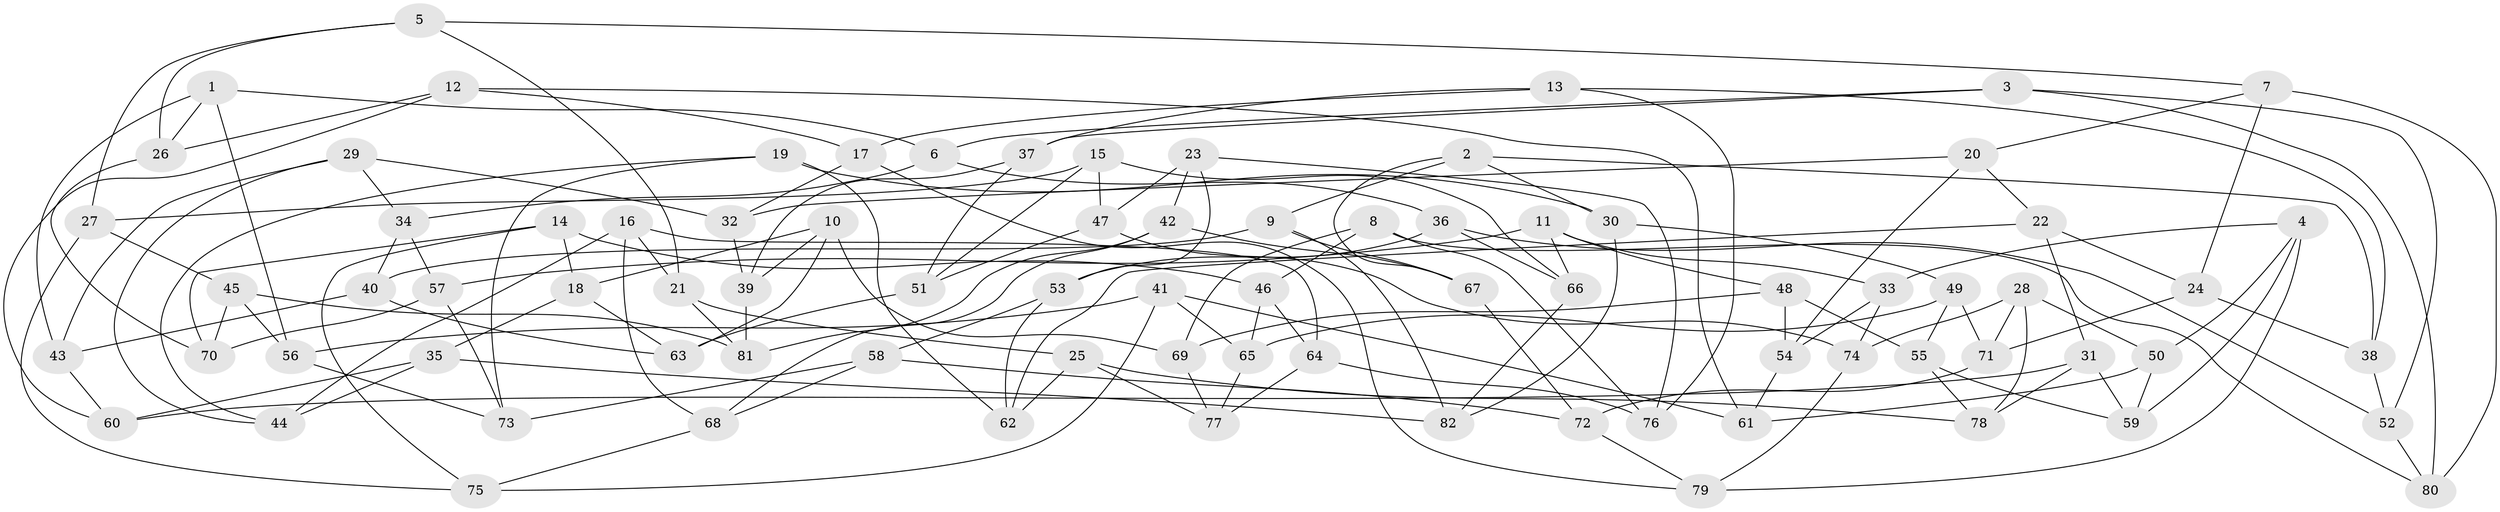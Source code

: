 // coarse degree distribution, {6: 0.48, 4: 0.36, 5: 0.14, 3: 0.02}
// Generated by graph-tools (version 1.1) at 2025/24/03/03/25 07:24:23]
// undirected, 82 vertices, 164 edges
graph export_dot {
graph [start="1"]
  node [color=gray90,style=filled];
  1;
  2;
  3;
  4;
  5;
  6;
  7;
  8;
  9;
  10;
  11;
  12;
  13;
  14;
  15;
  16;
  17;
  18;
  19;
  20;
  21;
  22;
  23;
  24;
  25;
  26;
  27;
  28;
  29;
  30;
  31;
  32;
  33;
  34;
  35;
  36;
  37;
  38;
  39;
  40;
  41;
  42;
  43;
  44;
  45;
  46;
  47;
  48;
  49;
  50;
  51;
  52;
  53;
  54;
  55;
  56;
  57;
  58;
  59;
  60;
  61;
  62;
  63;
  64;
  65;
  66;
  67;
  68;
  69;
  70;
  71;
  72;
  73;
  74;
  75;
  76;
  77;
  78;
  79;
  80;
  81;
  82;
  1 -- 43;
  1 -- 56;
  1 -- 6;
  1 -- 26;
  2 -- 30;
  2 -- 67;
  2 -- 9;
  2 -- 38;
  3 -- 37;
  3 -- 52;
  3 -- 80;
  3 -- 6;
  4 -- 33;
  4 -- 50;
  4 -- 59;
  4 -- 79;
  5 -- 21;
  5 -- 26;
  5 -- 27;
  5 -- 7;
  6 -- 36;
  6 -- 34;
  7 -- 80;
  7 -- 24;
  7 -- 20;
  8 -- 76;
  8 -- 69;
  8 -- 80;
  8 -- 46;
  9 -- 67;
  9 -- 82;
  9 -- 40;
  10 -- 39;
  10 -- 69;
  10 -- 18;
  10 -- 63;
  11 -- 57;
  11 -- 48;
  11 -- 66;
  11 -- 33;
  12 -- 60;
  12 -- 26;
  12 -- 17;
  12 -- 61;
  13 -- 37;
  13 -- 17;
  13 -- 76;
  13 -- 38;
  14 -- 46;
  14 -- 70;
  14 -- 18;
  14 -- 75;
  15 -- 27;
  15 -- 47;
  15 -- 51;
  15 -- 66;
  16 -- 68;
  16 -- 64;
  16 -- 21;
  16 -- 44;
  17 -- 79;
  17 -- 32;
  18 -- 63;
  18 -- 35;
  19 -- 44;
  19 -- 30;
  19 -- 73;
  19 -- 62;
  20 -- 32;
  20 -- 54;
  20 -- 22;
  21 -- 81;
  21 -- 25;
  22 -- 62;
  22 -- 24;
  22 -- 31;
  23 -- 47;
  23 -- 42;
  23 -- 76;
  23 -- 53;
  24 -- 38;
  24 -- 71;
  25 -- 77;
  25 -- 78;
  25 -- 62;
  26 -- 70;
  27 -- 45;
  27 -- 75;
  28 -- 71;
  28 -- 74;
  28 -- 78;
  28 -- 50;
  29 -- 34;
  29 -- 32;
  29 -- 43;
  29 -- 44;
  30 -- 49;
  30 -- 82;
  31 -- 60;
  31 -- 59;
  31 -- 78;
  32 -- 39;
  33 -- 74;
  33 -- 54;
  34 -- 57;
  34 -- 40;
  35 -- 44;
  35 -- 82;
  35 -- 60;
  36 -- 52;
  36 -- 66;
  36 -- 53;
  37 -- 51;
  37 -- 39;
  38 -- 52;
  39 -- 81;
  40 -- 43;
  40 -- 63;
  41 -- 61;
  41 -- 65;
  41 -- 75;
  41 -- 56;
  42 -- 67;
  42 -- 81;
  42 -- 68;
  43 -- 60;
  45 -- 70;
  45 -- 81;
  45 -- 56;
  46 -- 65;
  46 -- 64;
  47 -- 51;
  47 -- 74;
  48 -- 69;
  48 -- 54;
  48 -- 55;
  49 -- 65;
  49 -- 71;
  49 -- 55;
  50 -- 61;
  50 -- 59;
  51 -- 63;
  52 -- 80;
  53 -- 62;
  53 -- 58;
  54 -- 61;
  55 -- 59;
  55 -- 78;
  56 -- 73;
  57 -- 70;
  57 -- 73;
  58 -- 73;
  58 -- 72;
  58 -- 68;
  64 -- 76;
  64 -- 77;
  65 -- 77;
  66 -- 82;
  67 -- 72;
  68 -- 75;
  69 -- 77;
  71 -- 72;
  72 -- 79;
  74 -- 79;
}
